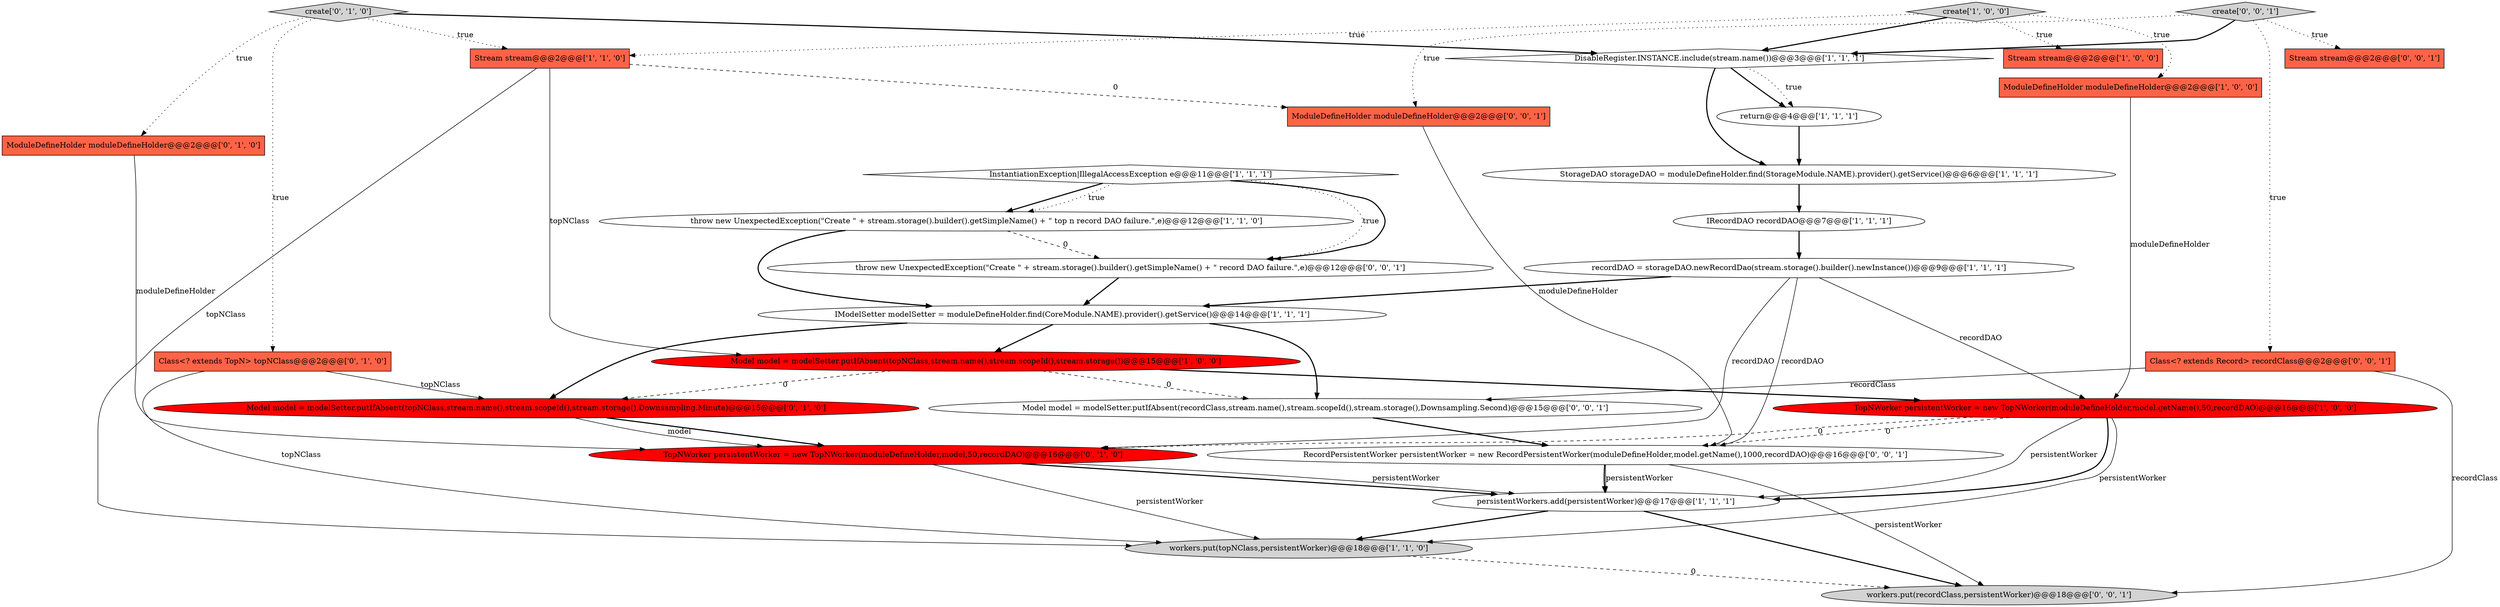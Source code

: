 digraph {
13 [style = filled, label = "Model model = modelSetter.putIfAbsent(topNClass,stream.name(),stream.scopeId(),stream.storage())@@@15@@@['1', '0', '0']", fillcolor = red, shape = ellipse image = "AAA1AAABBB1BBB"];
24 [style = filled, label = "Stream stream@@@2@@@['0', '0', '1']", fillcolor = tomato, shape = box image = "AAA0AAABBB3BBB"];
27 [style = filled, label = "throw new UnexpectedException(\"Create \" + stream.storage().builder().getSimpleName() + \" record DAO failure.\",e)@@@12@@@['0', '0', '1']", fillcolor = white, shape = ellipse image = "AAA0AAABBB3BBB"];
8 [style = filled, label = "ModuleDefineHolder moduleDefineHolder@@@2@@@['1', '0', '0']", fillcolor = tomato, shape = box image = "AAA0AAABBB1BBB"];
19 [style = filled, label = "TopNWorker persistentWorker = new TopNWorker(moduleDefineHolder,model,50,recordDAO)@@@16@@@['0', '1', '0']", fillcolor = red, shape = ellipse image = "AAA1AAABBB2BBB"];
18 [style = filled, label = "ModuleDefineHolder moduleDefineHolder@@@2@@@['0', '1', '0']", fillcolor = tomato, shape = box image = "AAA0AAABBB2BBB"];
14 [style = filled, label = "IRecordDAO recordDAO@@@7@@@['1', '1', '1']", fillcolor = white, shape = ellipse image = "AAA0AAABBB1BBB"];
23 [style = filled, label = "workers.put(recordClass,persistentWorker)@@@18@@@['0', '0', '1']", fillcolor = lightgray, shape = ellipse image = "AAA0AAABBB3BBB"];
4 [style = filled, label = "TopNWorker persistentWorker = new TopNWorker(moduleDefineHolder,model.getName(),50,recordDAO)@@@16@@@['1', '0', '0']", fillcolor = red, shape = ellipse image = "AAA1AAABBB1BBB"];
15 [style = filled, label = "DisableRegister.INSTANCE.include(stream.name())@@@3@@@['1', '1', '1']", fillcolor = white, shape = diamond image = "AAA0AAABBB1BBB"];
7 [style = filled, label = "InstantiationException|IllegalAccessException e@@@11@@@['1', '1', '1']", fillcolor = white, shape = diamond image = "AAA0AAABBB1BBB"];
2 [style = filled, label = "create['1', '0', '0']", fillcolor = lightgray, shape = diamond image = "AAA0AAABBB1BBB"];
6 [style = filled, label = "throw new UnexpectedException(\"Create \" + stream.storage().builder().getSimpleName() + \" top n record DAO failure.\",e)@@@12@@@['1', '1', '0']", fillcolor = white, shape = ellipse image = "AAA0AAABBB1BBB"];
16 [style = filled, label = "Class<? extends TopN> topNClass@@@2@@@['0', '1', '0']", fillcolor = tomato, shape = box image = "AAA0AAABBB2BBB"];
0 [style = filled, label = "persistentWorkers.add(persistentWorker)@@@17@@@['1', '1', '1']", fillcolor = white, shape = ellipse image = "AAA0AAABBB1BBB"];
17 [style = filled, label = "Model model = modelSetter.putIfAbsent(topNClass,stream.name(),stream.scopeId(),stream.storage(),Downsampling.Minute)@@@15@@@['0', '1', '0']", fillcolor = red, shape = ellipse image = "AAA1AAABBB2BBB"];
20 [style = filled, label = "create['0', '1', '0']", fillcolor = lightgray, shape = diamond image = "AAA0AAABBB2BBB"];
12 [style = filled, label = "Stream stream@@@2@@@['1', '1', '0']", fillcolor = tomato, shape = box image = "AAA0AAABBB1BBB"];
9 [style = filled, label = "recordDAO = storageDAO.newRecordDao(stream.storage().builder().newInstance())@@@9@@@['1', '1', '1']", fillcolor = white, shape = ellipse image = "AAA0AAABBB1BBB"];
5 [style = filled, label = "Stream stream@@@2@@@['1', '0', '0']", fillcolor = tomato, shape = box image = "AAA0AAABBB1BBB"];
21 [style = filled, label = "Class<? extends Record> recordClass@@@2@@@['0', '0', '1']", fillcolor = tomato, shape = box image = "AAA0AAABBB3BBB"];
11 [style = filled, label = "StorageDAO storageDAO = moduleDefineHolder.find(StorageModule.NAME).provider().getService()@@@6@@@['1', '1', '1']", fillcolor = white, shape = ellipse image = "AAA0AAABBB1BBB"];
26 [style = filled, label = "create['0', '0', '1']", fillcolor = lightgray, shape = diamond image = "AAA0AAABBB3BBB"];
28 [style = filled, label = "Model model = modelSetter.putIfAbsent(recordClass,stream.name(),stream.scopeId(),stream.storage(),Downsampling.Second)@@@15@@@['0', '0', '1']", fillcolor = white, shape = ellipse image = "AAA0AAABBB3BBB"];
3 [style = filled, label = "IModelSetter modelSetter = moduleDefineHolder.find(CoreModule.NAME).provider().getService()@@@14@@@['1', '1', '1']", fillcolor = white, shape = ellipse image = "AAA0AAABBB1BBB"];
22 [style = filled, label = "RecordPersistentWorker persistentWorker = new RecordPersistentWorker(moduleDefineHolder,model.getName(),1000,recordDAO)@@@16@@@['0', '0', '1']", fillcolor = white, shape = ellipse image = "AAA0AAABBB3BBB"];
1 [style = filled, label = "workers.put(topNClass,persistentWorker)@@@18@@@['1', '1', '0']", fillcolor = lightgray, shape = ellipse image = "AAA0AAABBB1BBB"];
25 [style = filled, label = "ModuleDefineHolder moduleDefineHolder@@@2@@@['0', '0', '1']", fillcolor = tomato, shape = box image = "AAA0AAABBB3BBB"];
10 [style = filled, label = "return@@@4@@@['1', '1', '1']", fillcolor = white, shape = ellipse image = "AAA0AAABBB1BBB"];
22->23 [style = solid, label="persistentWorker"];
4->0 [style = solid, label="persistentWorker"];
7->6 [style = dotted, label="true"];
12->1 [style = solid, label="topNClass"];
18->19 [style = solid, label="moduleDefineHolder"];
22->0 [style = solid, label="persistentWorker"];
15->10 [style = bold, label=""];
21->28 [style = solid, label="recordClass"];
6->3 [style = bold, label=""];
11->14 [style = bold, label=""];
26->25 [style = dotted, label="true"];
9->19 [style = solid, label="recordDAO"];
27->3 [style = bold, label=""];
13->17 [style = dashed, label="0"];
15->10 [style = dotted, label="true"];
16->1 [style = solid, label="topNClass"];
9->4 [style = solid, label="recordDAO"];
4->22 [style = dashed, label="0"];
17->19 [style = bold, label=""];
19->0 [style = bold, label=""];
4->0 [style = bold, label=""];
4->1 [style = solid, label="persistentWorker"];
25->22 [style = solid, label="moduleDefineHolder"];
8->4 [style = solid, label="moduleDefineHolder"];
13->28 [style = dashed, label="0"];
3->28 [style = bold, label=""];
12->13 [style = solid, label="topNClass"];
9->22 [style = solid, label="recordDAO"];
12->25 [style = dashed, label="0"];
19->1 [style = solid, label="persistentWorker"];
15->11 [style = bold, label=""];
21->23 [style = solid, label="recordClass"];
22->0 [style = bold, label=""];
0->23 [style = bold, label=""];
6->27 [style = dashed, label="0"];
26->21 [style = dotted, label="true"];
0->1 [style = bold, label=""];
17->19 [style = solid, label="model"];
26->24 [style = dotted, label="true"];
7->6 [style = bold, label=""];
2->15 [style = bold, label=""];
26->15 [style = bold, label=""];
7->27 [style = dotted, label="true"];
2->12 [style = dotted, label="true"];
20->18 [style = dotted, label="true"];
3->13 [style = bold, label=""];
9->3 [style = bold, label=""];
3->17 [style = bold, label=""];
7->27 [style = bold, label=""];
14->9 [style = bold, label=""];
4->19 [style = dashed, label="0"];
20->12 [style = dotted, label="true"];
2->5 [style = dotted, label="true"];
16->17 [style = solid, label="topNClass"];
20->15 [style = bold, label=""];
1->23 [style = dashed, label="0"];
19->0 [style = solid, label="persistentWorker"];
13->4 [style = bold, label=""];
28->22 [style = bold, label=""];
2->8 [style = dotted, label="true"];
20->16 [style = dotted, label="true"];
10->11 [style = bold, label=""];
}
